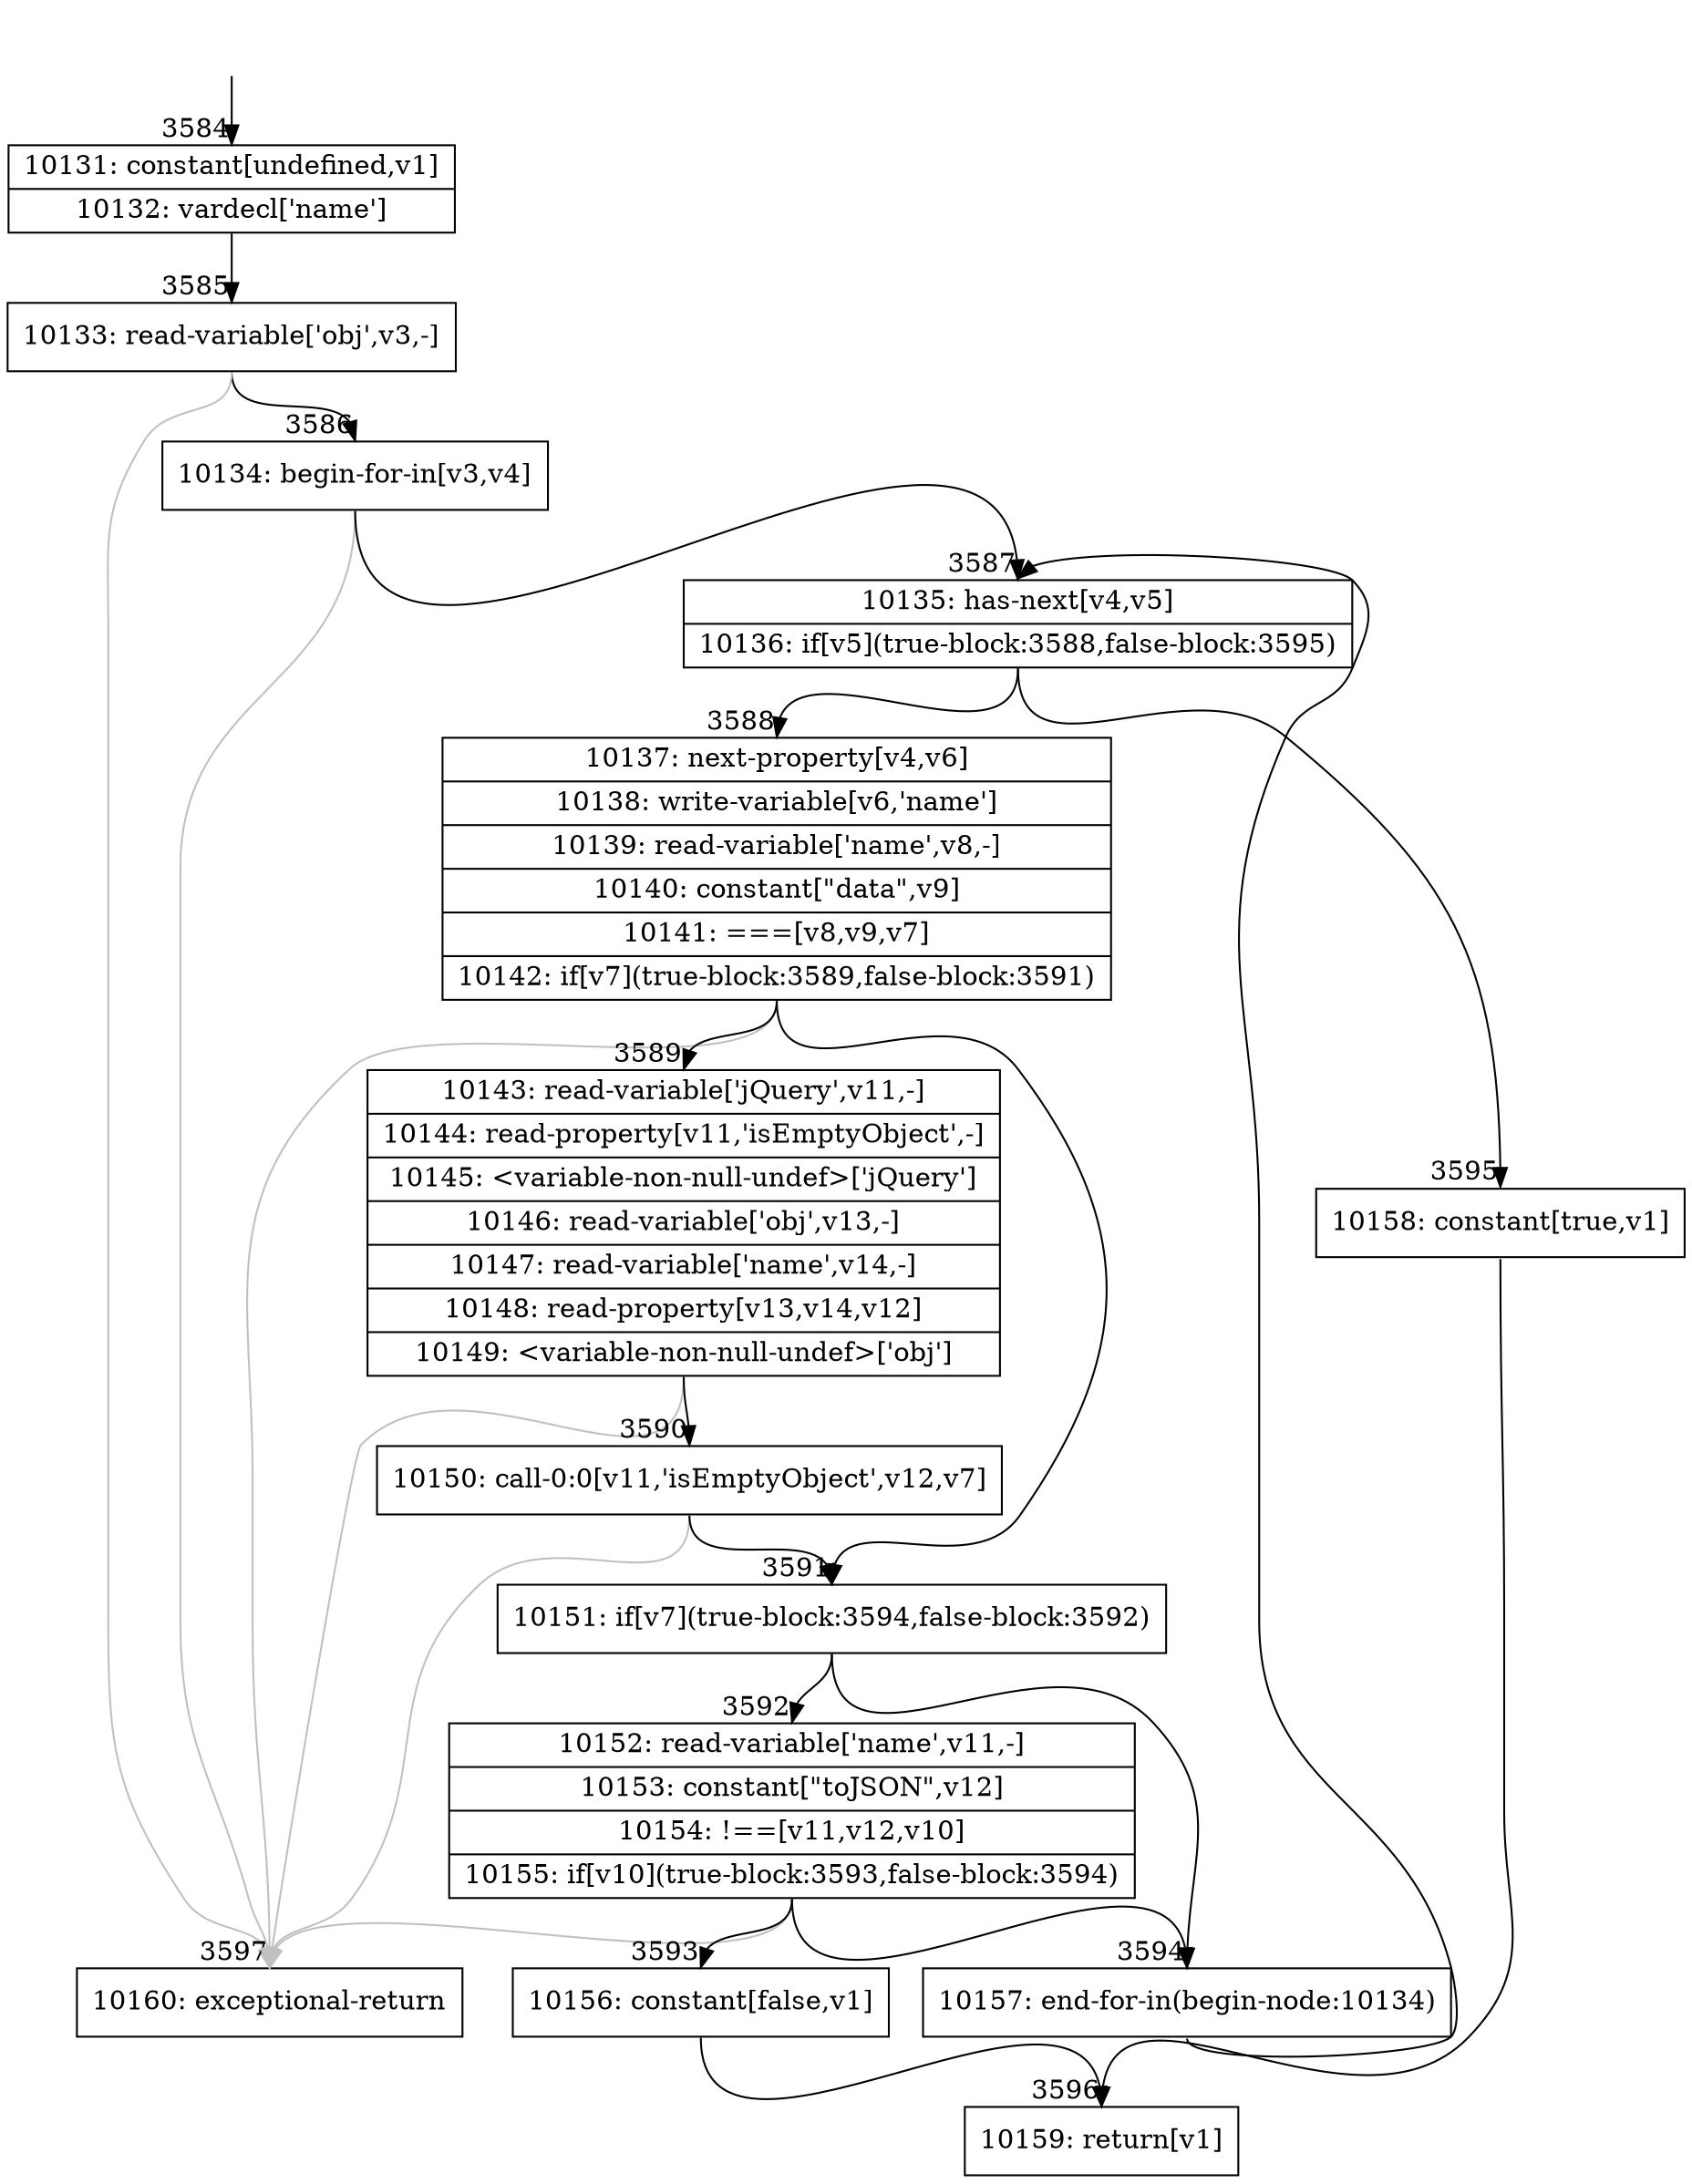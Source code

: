 digraph {
rankdir="TD"
BB_entry242[shape=none,label=""];
BB_entry242 -> BB3584 [tailport=s, headport=n, headlabel="    3584"]
BB3584 [shape=record label="{10131: constant[undefined,v1]|10132: vardecl['name']}" ] 
BB3584 -> BB3585 [tailport=s, headport=n, headlabel="      3585"]
BB3585 [shape=record label="{10133: read-variable['obj',v3,-]}" ] 
BB3585 -> BB3586 [tailport=s, headport=n, headlabel="      3586"]
BB3585 -> BB3597 [tailport=s, headport=n, color=gray, headlabel="      3597"]
BB3586 [shape=record label="{10134: begin-for-in[v3,v4]}" ] 
BB3586 -> BB3587 [tailport=s, headport=n, headlabel="      3587"]
BB3586 -> BB3597 [tailport=s, headport=n, color=gray]
BB3587 [shape=record label="{10135: has-next[v4,v5]|10136: if[v5](true-block:3588,false-block:3595)}" ] 
BB3587 -> BB3588 [tailport=s, headport=n, headlabel="      3588"]
BB3587 -> BB3595 [tailport=s, headport=n, headlabel="      3595"]
BB3588 [shape=record label="{10137: next-property[v4,v6]|10138: write-variable[v6,'name']|10139: read-variable['name',v8,-]|10140: constant[\"data\",v9]|10141: ===[v8,v9,v7]|10142: if[v7](true-block:3589,false-block:3591)}" ] 
BB3588 -> BB3591 [tailport=s, headport=n, headlabel="      3591"]
BB3588 -> BB3589 [tailport=s, headport=n, headlabel="      3589"]
BB3588 -> BB3597 [tailport=s, headport=n, color=gray]
BB3589 [shape=record label="{10143: read-variable['jQuery',v11,-]|10144: read-property[v11,'isEmptyObject',-]|10145: \<variable-non-null-undef\>['jQuery']|10146: read-variable['obj',v13,-]|10147: read-variable['name',v14,-]|10148: read-property[v13,v14,v12]|10149: \<variable-non-null-undef\>['obj']}" ] 
BB3589 -> BB3590 [tailport=s, headport=n, headlabel="      3590"]
BB3589 -> BB3597 [tailport=s, headport=n, color=gray]
BB3590 [shape=record label="{10150: call-0:0[v11,'isEmptyObject',v12,v7]}" ] 
BB3590 -> BB3591 [tailport=s, headport=n]
BB3590 -> BB3597 [tailport=s, headport=n, color=gray]
BB3591 [shape=record label="{10151: if[v7](true-block:3594,false-block:3592)}" ] 
BB3591 -> BB3594 [tailport=s, headport=n, headlabel="      3594"]
BB3591 -> BB3592 [tailport=s, headport=n, headlabel="      3592"]
BB3592 [shape=record label="{10152: read-variable['name',v11,-]|10153: constant[\"toJSON\",v12]|10154: !==[v11,v12,v10]|10155: if[v10](true-block:3593,false-block:3594)}" ] 
BB3592 -> BB3593 [tailport=s, headport=n, headlabel="      3593"]
BB3592 -> BB3594 [tailport=s, headport=n]
BB3592 -> BB3597 [tailport=s, headport=n, color=gray]
BB3593 [shape=record label="{10156: constant[false,v1]}" ] 
BB3593 -> BB3596 [tailport=s, headport=n, headlabel="      3596"]
BB3594 [shape=record label="{10157: end-for-in(begin-node:10134)}" ] 
BB3594 -> BB3587 [tailport=s, headport=n]
BB3595 [shape=record label="{10158: constant[true,v1]}" ] 
BB3595 -> BB3596 [tailport=s, headport=n]
BB3596 [shape=record label="{10159: return[v1]}" ] 
BB3597 [shape=record label="{10160: exceptional-return}" ] 
}
